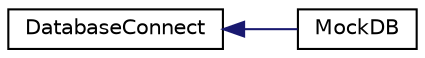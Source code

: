 digraph "Graphical Class Hierarchy"
{
 // LATEX_PDF_SIZE
  edge [fontname="Helvetica",fontsize="10",labelfontname="Helvetica",labelfontsize="10"];
  node [fontname="Helvetica",fontsize="10",shape=record];
  rankdir="LR";
  Node0 [label="DatabaseConnect",height=0.2,width=0.4,color="black", fillcolor="white", style="filled",URL="$classDatabaseConnect.html",tooltip=" "];
  Node0 -> Node1 [dir="back",color="midnightblue",fontsize="10",style="solid",fontname="Helvetica"];
  Node1 [label="MockDB",height=0.2,width=0.4,color="black", fillcolor="white", style="filled",URL="$classMockDB.html",tooltip=" "];
}
